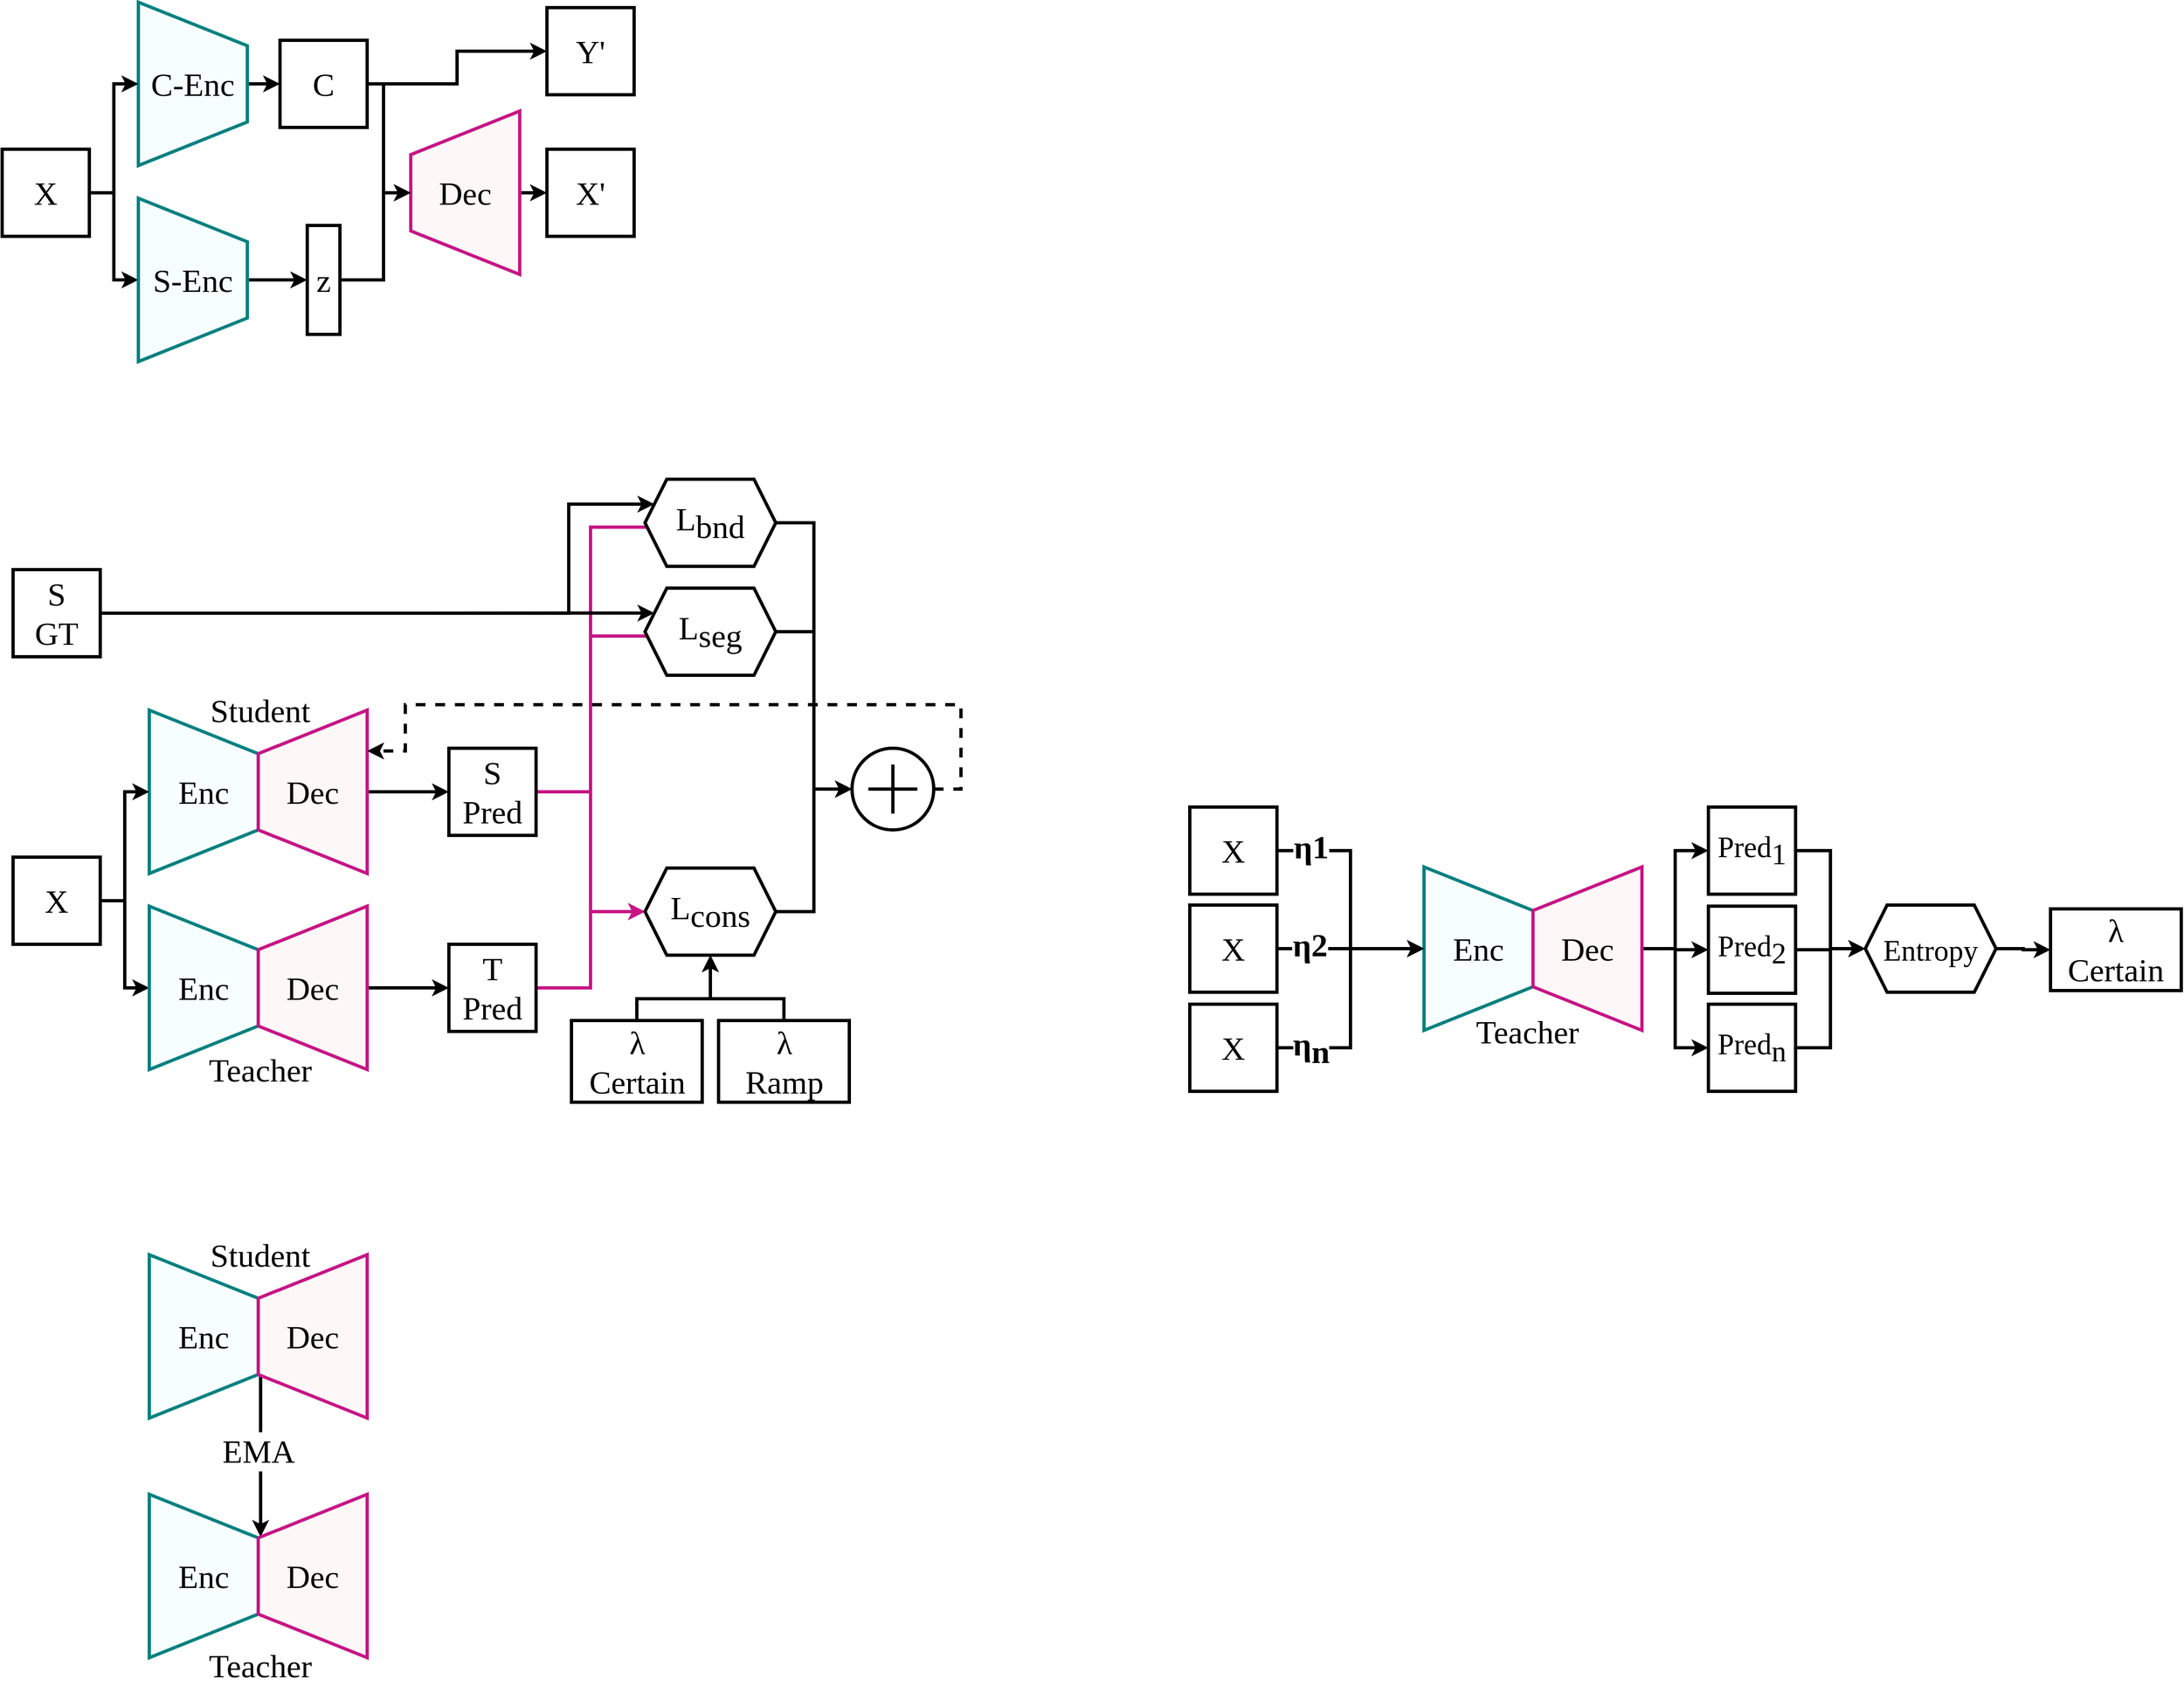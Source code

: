 <mxfile version="21.2.8" type="device">
  <diagram name="Seite-1" id="BqQE9dgMU9yn-Ust_TR6">
    <mxGraphModel dx="2302" dy="1364" grid="1" gridSize="10" guides="1" tooltips="1" connect="1" arrows="1" fold="1" page="1" pageScale="1" pageWidth="827" pageHeight="1169" math="0" shadow="0">
      <root>
        <mxCell id="0" />
        <mxCell id="1" parent="0" />
        <mxCell id="UOAxCghRJmTxo2BegXRX-1" value="" style="edgeStyle=orthogonalEdgeStyle;rounded=0;orthogonalLoop=1;jettySize=auto;html=1;entryX=0;entryY=0.5;entryDx=0;entryDy=0;fontSize=30;fontFamily=Roboto Slab;fontSource=https%3A%2F%2Ffonts.googleapis.com%2Fcss%3Ffamily%3DRoboto%2BSlab;strokeWidth=3;" edge="1" parent="1" source="UOAxCghRJmTxo2BegXRX-2" target="UOAxCghRJmTxo2BegXRX-9">
          <mxGeometry relative="1" as="geometry" />
        </mxCell>
        <mxCell id="UOAxCghRJmTxo2BegXRX-2" value="C-Enc" style="shape=trapezoid;perimeter=trapezoidPerimeter;whiteSpace=wrap;html=1;fixedSize=1;rotation=90;fillColor=#F7FEFF;strokeColor=#008080;size=40;horizontal=0;fontSize=30;fontFamily=Roboto Slab;fontSource=https%3A%2F%2Ffonts.googleapis.com%2Fcss%3Ffamily%3DRoboto%2BSlab;strokeWidth=3;" vertex="1" parent="1">
          <mxGeometry x="200" y="910" width="150" height="100" as="geometry" />
        </mxCell>
        <mxCell id="UOAxCghRJmTxo2BegXRX-3" value="" style="edgeStyle=orthogonalEdgeStyle;rounded=0;orthogonalLoop=1;jettySize=auto;html=1;fontSize=30;fontFamily=Roboto Slab;fontSource=https%3A%2F%2Ffonts.googleapis.com%2Fcss%3Ffamily%3DRoboto%2BSlab;strokeWidth=3;" edge="1" parent="1" source="UOAxCghRJmTxo2BegXRX-4" target="UOAxCghRJmTxo2BegXRX-10">
          <mxGeometry relative="1" as="geometry" />
        </mxCell>
        <mxCell id="UOAxCghRJmTxo2BegXRX-4" value="Dec" style="shape=trapezoid;perimeter=trapezoidPerimeter;whiteSpace=wrap;html=1;fixedSize=1;rotation=90;strokeColor=#C71585;fillColor=#FDF8F7;size=40;verticalAlign=middle;labelPosition=center;verticalLabelPosition=middle;align=center;horizontal=0;direction=west;fontSize=30;fontFamily=Roboto Slab;fontSource=https%3A%2F%2Ffonts.googleapis.com%2Fcss%3Ffamily%3DRoboto%2BSlab;strokeWidth=3;" vertex="1" parent="1">
          <mxGeometry x="450" y="1010" width="150" height="100" as="geometry" />
        </mxCell>
        <mxCell id="UOAxCghRJmTxo2BegXRX-5" value="" style="edgeStyle=orthogonalEdgeStyle;rounded=0;orthogonalLoop=1;jettySize=auto;html=1;fontSize=30;fontFamily=Roboto Slab;fontSource=https%3A%2F%2Ffonts.googleapis.com%2Fcss%3Ffamily%3DRoboto%2BSlab;strokeWidth=3;" edge="1" parent="1" source="UOAxCghRJmTxo2BegXRX-7" target="UOAxCghRJmTxo2BegXRX-2">
          <mxGeometry relative="1" as="geometry" />
        </mxCell>
        <mxCell id="UOAxCghRJmTxo2BegXRX-6" style="edgeStyle=orthogonalEdgeStyle;rounded=0;orthogonalLoop=1;jettySize=auto;html=1;fontSize=30;strokeWidth=3;fontFamily=Roboto Slab;fontSource=https%3A%2F%2Ffonts.googleapis.com%2Fcss%3Ffamily%3DRoboto%2BSlab;" edge="1" parent="1" source="UOAxCghRJmTxo2BegXRX-7" target="UOAxCghRJmTxo2BegXRX-12">
          <mxGeometry relative="1" as="geometry" />
        </mxCell>
        <mxCell id="UOAxCghRJmTxo2BegXRX-7" value="X" style="rounded=0;whiteSpace=wrap;html=1;fontSize=30;fontFamily=Roboto Slab;fontSource=https%3A%2F%2Ffonts.googleapis.com%2Fcss%3Ffamily%3DRoboto%2BSlab;strokeWidth=3;" vertex="1" parent="1">
          <mxGeometry x="100" y="1020" width="80" height="80" as="geometry" />
        </mxCell>
        <mxCell id="UOAxCghRJmTxo2BegXRX-8" value="" style="edgeStyle=orthogonalEdgeStyle;rounded=0;orthogonalLoop=1;jettySize=auto;html=1;fontSize=30;fontFamily=Roboto Slab;fontSource=https%3A%2F%2Ffonts.googleapis.com%2Fcss%3Ffamily%3DRoboto%2BSlab;entryX=0.5;entryY=0;entryDx=0;entryDy=0;exitX=1;exitY=0.5;exitDx=0;exitDy=0;strokeWidth=3;" edge="1" parent="1" source="UOAxCghRJmTxo2BegXRX-9" target="UOAxCghRJmTxo2BegXRX-4">
          <mxGeometry relative="1" as="geometry">
            <mxPoint x="440.0" y="960" as="sourcePoint" />
            <mxPoint x="480.0" y="1060" as="targetPoint" />
            <Array as="points">
              <mxPoint x="450" y="960" />
              <mxPoint x="450" y="1060" />
            </Array>
          </mxGeometry>
        </mxCell>
        <mxCell id="UOAxCghRJmTxo2BegXRX-117" style="edgeStyle=orthogonalEdgeStyle;rounded=0;orthogonalLoop=1;jettySize=auto;html=1;entryX=0;entryY=0.5;entryDx=0;entryDy=0;strokeWidth=3;fontFamily=Roboto Slab;fontSource=https%3A%2F%2Ffonts.googleapis.com%2Fcss%3Ffamily%3DRoboto%2BSlab;fontSize=30;" edge="1" parent="1" source="UOAxCghRJmTxo2BegXRX-9" target="UOAxCghRJmTxo2BegXRX-116">
          <mxGeometry relative="1" as="geometry" />
        </mxCell>
        <mxCell id="UOAxCghRJmTxo2BegXRX-9" value="C" style="rounded=0;whiteSpace=wrap;html=1;fontSize=30;fontFamily=Roboto Slab;fontSource=https%3A%2F%2Ffonts.googleapis.com%2Fcss%3Ffamily%3DRoboto%2BSlab;strokeWidth=3;" vertex="1" parent="1">
          <mxGeometry x="355" y="920" width="80" height="80" as="geometry" />
        </mxCell>
        <mxCell id="UOAxCghRJmTxo2BegXRX-10" value="X&#39;" style="rounded=0;whiteSpace=wrap;html=1;fontSize=30;fontFamily=Roboto Slab;fontSource=https%3A%2F%2Ffonts.googleapis.com%2Fcss%3Ffamily%3DRoboto%2BSlab;strokeWidth=3;" vertex="1" parent="1">
          <mxGeometry x="600" y="1020" width="80" height="80" as="geometry" />
        </mxCell>
        <mxCell id="UOAxCghRJmTxo2BegXRX-11" style="edgeStyle=orthogonalEdgeStyle;rounded=0;orthogonalLoop=1;jettySize=auto;html=1;entryX=0;entryY=0.5;entryDx=0;entryDy=0;fontSize=30;strokeWidth=3;fontFamily=Roboto Slab;fontSource=https%3A%2F%2Ffonts.googleapis.com%2Fcss%3Ffamily%3DRoboto%2BSlab;" edge="1" parent="1" source="UOAxCghRJmTxo2BegXRX-12" target="UOAxCghRJmTxo2BegXRX-14">
          <mxGeometry relative="1" as="geometry" />
        </mxCell>
        <mxCell id="UOAxCghRJmTxo2BegXRX-12" value="S-Enc" style="shape=trapezoid;perimeter=trapezoidPerimeter;whiteSpace=wrap;html=1;fixedSize=1;rotation=90;fillColor=#F7FEFF;strokeColor=#008080;size=40;horizontal=0;fontSize=30;fontFamily=Roboto Slab;fontSource=https%3A%2F%2Ffonts.googleapis.com%2Fcss%3Ffamily%3DRoboto%2BSlab;strokeWidth=3;" vertex="1" parent="1">
          <mxGeometry x="200" y="1090" width="150" height="100" as="geometry" />
        </mxCell>
        <mxCell id="UOAxCghRJmTxo2BegXRX-13" style="edgeStyle=orthogonalEdgeStyle;rounded=0;orthogonalLoop=1;jettySize=auto;html=1;entryX=0.5;entryY=0;entryDx=0;entryDy=0;exitX=1;exitY=0.5;exitDx=0;exitDy=0;fontSize=30;strokeWidth=3;fontFamily=Roboto Slab;fontSource=https%3A%2F%2Ffonts.googleapis.com%2Fcss%3Ffamily%3DRoboto%2BSlab;" edge="1" parent="1" source="UOAxCghRJmTxo2BegXRX-14" target="UOAxCghRJmTxo2BegXRX-4">
          <mxGeometry relative="1" as="geometry">
            <mxPoint x="415" y="1140" as="sourcePoint" />
            <mxPoint x="480" y="1060" as="targetPoint" />
            <Array as="points">
              <mxPoint x="450" y="1140" />
              <mxPoint x="450" y="1060" />
            </Array>
          </mxGeometry>
        </mxCell>
        <mxCell id="UOAxCghRJmTxo2BegXRX-14" value="z" style="rounded=0;whiteSpace=wrap;html=1;fontSize=30;fontFamily=Roboto Slab;fontSource=https%3A%2F%2Ffonts.googleapis.com%2Fcss%3Ffamily%3DRoboto%2BSlab;strokeWidth=3;" vertex="1" parent="1">
          <mxGeometry x="380" y="1090" width="30" height="100" as="geometry" />
        </mxCell>
        <mxCell id="UOAxCghRJmTxo2BegXRX-16" value="Enc" style="shape=trapezoid;perimeter=trapezoidPerimeter;whiteSpace=wrap;html=1;fixedSize=1;rotation=90;fillColor=#F7FEFF;strokeColor=#008080;size=40;horizontal=0;fontSize=30;fontFamily=Roboto Slab;fontSource=https%3A%2F%2Ffonts.googleapis.com%2Fcss%3Ffamily%3DRoboto%2BSlab;strokeWidth=3;" vertex="1" parent="1">
          <mxGeometry x="210" y="1560" width="150" height="100" as="geometry" />
        </mxCell>
        <mxCell id="UOAxCghRJmTxo2BegXRX-52" style="edgeStyle=orthogonalEdgeStyle;rounded=0;orthogonalLoop=1;jettySize=auto;html=1;entryX=0;entryY=0.5;entryDx=0;entryDy=0;strokeWidth=3;fontFamily=Roboto Slab;fontSource=https%3A%2F%2Ffonts.googleapis.com%2Fcss%3Ffamily%3DRoboto%2BSlab;fontSize=30;" edge="1" parent="1" source="UOAxCghRJmTxo2BegXRX-18" target="UOAxCghRJmTxo2BegXRX-24">
          <mxGeometry relative="1" as="geometry" />
        </mxCell>
        <mxCell id="UOAxCghRJmTxo2BegXRX-18" value="Dec" style="shape=trapezoid;perimeter=trapezoidPerimeter;whiteSpace=wrap;html=1;fixedSize=1;rotation=90;strokeColor=#C71585;fillColor=#FDF8F7;size=40;verticalAlign=middle;labelPosition=center;verticalLabelPosition=middle;align=center;horizontal=0;direction=west;fontSize=30;fontFamily=Roboto Slab;fontSource=https%3A%2F%2Ffonts.googleapis.com%2Fcss%3Ffamily%3DRoboto%2BSlab;strokeWidth=3;" vertex="1" parent="1">
          <mxGeometry x="310" y="1560" width="150" height="100" as="geometry" />
        </mxCell>
        <mxCell id="UOAxCghRJmTxo2BegXRX-19" value="" style="edgeStyle=orthogonalEdgeStyle;rounded=0;orthogonalLoop=1;jettySize=auto;html=1;fontSize=30;fontFamily=Roboto Slab;fontSource=https%3A%2F%2Ffonts.googleapis.com%2Fcss%3Ffamily%3DRoboto%2BSlab;strokeWidth=3;" edge="1" parent="1" source="UOAxCghRJmTxo2BegXRX-21" target="UOAxCghRJmTxo2BegXRX-16">
          <mxGeometry relative="1" as="geometry" />
        </mxCell>
        <mxCell id="UOAxCghRJmTxo2BegXRX-20" style="edgeStyle=orthogonalEdgeStyle;rounded=0;orthogonalLoop=1;jettySize=auto;html=1;fontSize=30;strokeWidth=3;fontFamily=Roboto Slab;fontSource=https%3A%2F%2Ffonts.googleapis.com%2Fcss%3Ffamily%3DRoboto%2BSlab;" edge="1" parent="1" source="UOAxCghRJmTxo2BegXRX-21" target="UOAxCghRJmTxo2BegXRX-26">
          <mxGeometry relative="1" as="geometry" />
        </mxCell>
        <mxCell id="UOAxCghRJmTxo2BegXRX-21" value="X" style="rounded=0;whiteSpace=wrap;html=1;fontSize=30;fontFamily=Roboto Slab;fontSource=https%3A%2F%2Ffonts.googleapis.com%2Fcss%3Ffamily%3DRoboto%2BSlab;strokeWidth=3;" vertex="1" parent="1">
          <mxGeometry x="110" y="1670" width="80" height="80" as="geometry" />
        </mxCell>
        <mxCell id="UOAxCghRJmTxo2BegXRX-53" style="edgeStyle=orthogonalEdgeStyle;rounded=0;orthogonalLoop=1;jettySize=auto;html=1;strokeWidth=3;entryX=0;entryY=0.5;entryDx=0;entryDy=0;strokeColor=#c71585;fontFamily=Roboto Slab;fontSource=https%3A%2F%2Ffonts.googleapis.com%2Fcss%3Ffamily%3DRoboto%2BSlab;fontSize=30;" edge="1" parent="1" source="UOAxCghRJmTxo2BegXRX-24" target="UOAxCghRJmTxo2BegXRX-83">
          <mxGeometry relative="1" as="geometry">
            <mxPoint x="700" y="1690" as="targetPoint" />
          </mxGeometry>
        </mxCell>
        <mxCell id="UOAxCghRJmTxo2BegXRX-89" style="edgeStyle=orthogonalEdgeStyle;rounded=0;orthogonalLoop=1;jettySize=auto;html=1;entryX=0;entryY=0.75;entryDx=0;entryDy=0;strokeColor=#c71585;strokeWidth=3;fontFamily=Roboto Slab;fontSource=https%3A%2F%2Ffonts.googleapis.com%2Fcss%3Ffamily%3DRoboto%2BSlab;fontSize=30;" edge="1" parent="1" source="UOAxCghRJmTxo2BegXRX-24" target="UOAxCghRJmTxo2BegXRX-85">
          <mxGeometry relative="1" as="geometry">
            <Array as="points">
              <mxPoint x="640" y="1610" />
              <mxPoint x="640" y="1467" />
            </Array>
          </mxGeometry>
        </mxCell>
        <mxCell id="UOAxCghRJmTxo2BegXRX-90" style="edgeStyle=orthogonalEdgeStyle;rounded=0;orthogonalLoop=1;jettySize=auto;html=1;entryX=0;entryY=0.75;entryDx=0;entryDy=0;strokeColor=#c71585;strokeWidth=3;fontFamily=Roboto Slab;fontSource=https%3A%2F%2Ffonts.googleapis.com%2Fcss%3Ffamily%3DRoboto%2BSlab;fontSize=30;" edge="1" parent="1" source="UOAxCghRJmTxo2BegXRX-24" target="UOAxCghRJmTxo2BegXRX-87">
          <mxGeometry relative="1" as="geometry">
            <Array as="points">
              <mxPoint x="640" y="1610" />
              <mxPoint x="640" y="1367" />
            </Array>
          </mxGeometry>
        </mxCell>
        <mxCell id="UOAxCghRJmTxo2BegXRX-24" value="S&lt;br style=&quot;font-size: 30px;&quot;&gt;Pred" style="rounded=0;whiteSpace=wrap;html=1;fontSize=30;fontFamily=Roboto Slab;fontSource=https%3A%2F%2Ffonts.googleapis.com%2Fcss%3Ffamily%3DRoboto%2BSlab;strokeWidth=3;" vertex="1" parent="1">
          <mxGeometry x="510" y="1570" width="80" height="80" as="geometry" />
        </mxCell>
        <mxCell id="UOAxCghRJmTxo2BegXRX-26" value="Enc" style="shape=trapezoid;perimeter=trapezoidPerimeter;whiteSpace=wrap;html=1;fixedSize=1;rotation=90;fillColor=#F7FEFF;strokeColor=#008080;size=40;horizontal=0;fontSize=30;fontFamily=Roboto Slab;fontSource=https%3A%2F%2Ffonts.googleapis.com%2Fcss%3Ffamily%3DRoboto%2BSlab;strokeWidth=3;" vertex="1" parent="1">
          <mxGeometry x="210" y="1740" width="150" height="100" as="geometry" />
        </mxCell>
        <mxCell id="UOAxCghRJmTxo2BegXRX-79" style="edgeStyle=orthogonalEdgeStyle;rounded=0;orthogonalLoop=1;jettySize=auto;html=1;entryX=0;entryY=0.5;entryDx=0;entryDy=0;strokeWidth=3;fontFamily=Roboto Slab;fontSource=https%3A%2F%2Ffonts.googleapis.com%2Fcss%3Ffamily%3DRoboto%2BSlab;fontSize=30;" edge="1" parent="1" source="UOAxCghRJmTxo2BegXRX-29" target="UOAxCghRJmTxo2BegXRX-30">
          <mxGeometry relative="1" as="geometry" />
        </mxCell>
        <mxCell id="UOAxCghRJmTxo2BegXRX-29" value="Dec" style="shape=trapezoid;perimeter=trapezoidPerimeter;whiteSpace=wrap;html=1;fixedSize=1;rotation=90;strokeColor=#C71585;fillColor=#FDF8F7;size=40;verticalAlign=middle;labelPosition=center;verticalLabelPosition=middle;align=center;horizontal=0;direction=west;fontSize=30;fontFamily=Roboto Slab;fontSource=https%3A%2F%2Ffonts.googleapis.com%2Fcss%3Ffamily%3DRoboto%2BSlab;strokeWidth=3;" vertex="1" parent="1">
          <mxGeometry x="310" y="1740" width="150" height="100" as="geometry" />
        </mxCell>
        <mxCell id="UOAxCghRJmTxo2BegXRX-54" style="edgeStyle=orthogonalEdgeStyle;rounded=0;orthogonalLoop=1;jettySize=auto;html=1;entryX=0;entryY=0.5;entryDx=0;entryDy=0;strokeWidth=3;strokeColor=#C71585;fontFamily=Roboto Slab;fontSource=https%3A%2F%2Ffonts.googleapis.com%2Fcss%3Ffamily%3DRoboto%2BSlab;fontSize=30;" edge="1" parent="1" source="UOAxCghRJmTxo2BegXRX-30" target="UOAxCghRJmTxo2BegXRX-83">
          <mxGeometry relative="1" as="geometry">
            <mxPoint x="699.7" y="1689.6" as="targetPoint" />
          </mxGeometry>
        </mxCell>
        <mxCell id="UOAxCghRJmTxo2BegXRX-30" value="T&lt;br style=&quot;font-size: 30px;&quot;&gt;Pred" style="rounded=0;whiteSpace=wrap;html=1;fontSize=30;fontFamily=Roboto Slab;fontSource=https%3A%2F%2Ffonts.googleapis.com%2Fcss%3Ffamily%3DRoboto%2BSlab;strokeWidth=3;" vertex="1" parent="1">
          <mxGeometry x="510" y="1750" width="80" height="80" as="geometry" />
        </mxCell>
        <mxCell id="UOAxCghRJmTxo2BegXRX-93" style="edgeStyle=orthogonalEdgeStyle;rounded=0;orthogonalLoop=1;jettySize=auto;html=1;entryX=0;entryY=0.25;entryDx=0;entryDy=0;strokeWidth=3;fontFamily=Roboto Slab;fontSource=https%3A%2F%2Ffonts.googleapis.com%2Fcss%3Ffamily%3DRoboto%2BSlab;fontSize=30;" edge="1" parent="1" source="UOAxCghRJmTxo2BegXRX-31" target="UOAxCghRJmTxo2BegXRX-85">
          <mxGeometry relative="1" as="geometry" />
        </mxCell>
        <mxCell id="UOAxCghRJmTxo2BegXRX-94" style="edgeStyle=orthogonalEdgeStyle;rounded=0;orthogonalLoop=1;jettySize=auto;html=1;entryX=0;entryY=0.25;entryDx=0;entryDy=0;exitX=1;exitY=0.5;exitDx=0;exitDy=0;strokeWidth=3;fontFamily=Roboto Slab;fontSource=https%3A%2F%2Ffonts.googleapis.com%2Fcss%3Ffamily%3DRoboto%2BSlab;fontSize=30;" edge="1" parent="1" source="UOAxCghRJmTxo2BegXRX-31" target="UOAxCghRJmTxo2BegXRX-87">
          <mxGeometry relative="1" as="geometry">
            <Array as="points">
              <mxPoint x="620" y="1446" />
              <mxPoint x="620" y="1346" />
            </Array>
          </mxGeometry>
        </mxCell>
        <mxCell id="UOAxCghRJmTxo2BegXRX-31" value="S&lt;br style=&quot;font-size: 30px;&quot;&gt;GT" style="rounded=0;whiteSpace=wrap;html=1;fontSize=30;fontFamily=Roboto Slab;fontSource=https%3A%2F%2Ffonts.googleapis.com%2Fcss%3Ffamily%3DRoboto%2BSlab;strokeWidth=3;" vertex="1" parent="1">
          <mxGeometry x="110" y="1406" width="80" height="80" as="geometry" />
        </mxCell>
        <mxCell id="UOAxCghRJmTxo2BegXRX-75" style="edgeStyle=orthogonalEdgeStyle;rounded=0;orthogonalLoop=1;jettySize=auto;html=1;entryX=0;entryY=0.5;entryDx=0;entryDy=0;entryPerimeter=0;strokeWidth=3;exitX=1;exitY=0.5;exitDx=0;exitDy=0;fontFamily=Roboto Slab;fontSource=https%3A%2F%2Ffonts.googleapis.com%2Fcss%3Ffamily%3DRoboto%2BSlab;fontSize=30;" edge="1" parent="1" source="UOAxCghRJmTxo2BegXRX-83" target="UOAxCghRJmTxo2BegXRX-77">
          <mxGeometry relative="1" as="geometry">
            <mxPoint x="800" y="1690" as="sourcePoint" />
            <mxPoint x="1000" y="1640" as="targetPoint" />
          </mxGeometry>
        </mxCell>
        <mxCell id="UOAxCghRJmTxo2BegXRX-42" value="Enc" style="shape=trapezoid;perimeter=trapezoidPerimeter;whiteSpace=wrap;html=1;fixedSize=1;rotation=90;fillColor=#F7FEFF;strokeColor=#008080;size=40;horizontal=0;fontSize=30;fontFamily=Roboto Slab;fontSource=https%3A%2F%2Ffonts.googleapis.com%2Fcss%3Ffamily%3DRoboto%2BSlab;strokeWidth=3;" vertex="1" parent="1">
          <mxGeometry x="210" y="2060" width="150" height="100" as="geometry" />
        </mxCell>
        <mxCell id="UOAxCghRJmTxo2BegXRX-125" style="edgeStyle=orthogonalEdgeStyle;rounded=0;orthogonalLoop=1;jettySize=auto;html=1;exitX=0.25;exitY=0;exitDx=0;exitDy=0;entryX=0.75;entryY=0;entryDx=0;entryDy=0;strokeWidth=3;fontFamily=Roboto Slab;fontSource=https%3A%2F%2Ffonts.googleapis.com%2Fcss%3Ffamily%3DRoboto%2BSlab;fontSize=30;" edge="1" parent="1" source="UOAxCghRJmTxo2BegXRX-43" target="UOAxCghRJmTxo2BegXRX-48">
          <mxGeometry relative="1" as="geometry">
            <mxPoint x="337" y="2210" as="targetPoint" />
          </mxGeometry>
        </mxCell>
        <mxCell id="UOAxCghRJmTxo2BegXRX-133" value="&lt;font style=&quot;font-size: 30px;&quot;&gt;EMA&lt;/font&gt;" style="edgeLabel;html=1;align=center;verticalAlign=middle;resizable=0;points=[];fontFamily=Roboto Slab;fontSource=https%3A%2F%2Ffonts.googleapis.com%2Fcss%3Ffamily%3DRoboto%2BSlab;fontSize=30;" vertex="1" connectable="0" parent="UOAxCghRJmTxo2BegXRX-125">
          <mxGeometry x="-0.071" y="-2" relative="1" as="geometry">
            <mxPoint as="offset" />
          </mxGeometry>
        </mxCell>
        <mxCell id="UOAxCghRJmTxo2BegXRX-43" value="Dec" style="shape=trapezoid;perimeter=trapezoidPerimeter;whiteSpace=wrap;html=1;fixedSize=1;rotation=90;strokeColor=#C71585;fillColor=#FDF8F7;size=40;verticalAlign=middle;labelPosition=center;verticalLabelPosition=middle;align=center;horizontal=0;direction=west;fontSize=30;fontFamily=Roboto Slab;fontSource=https%3A%2F%2Ffonts.googleapis.com%2Fcss%3Ffamily%3DRoboto%2BSlab;strokeWidth=3;" vertex="1" parent="1">
          <mxGeometry x="310" y="2060" width="150" height="100" as="geometry" />
        </mxCell>
        <mxCell id="UOAxCghRJmTxo2BegXRX-47" value="Enc" style="shape=trapezoid;perimeter=trapezoidPerimeter;whiteSpace=wrap;html=1;fixedSize=1;rotation=90;fillColor=#F7FEFF;strokeColor=#008080;size=40;horizontal=0;fontSize=30;fontFamily=Roboto Slab;fontSource=https%3A%2F%2Ffonts.googleapis.com%2Fcss%3Ffamily%3DRoboto%2BSlab;strokeWidth=3;" vertex="1" parent="1">
          <mxGeometry x="210" y="2280" width="150" height="100" as="geometry" />
        </mxCell>
        <mxCell id="UOAxCghRJmTxo2BegXRX-48" value="Dec" style="shape=trapezoid;perimeter=trapezoidPerimeter;whiteSpace=wrap;html=1;fixedSize=1;rotation=90;strokeColor=#C71585;fillColor=#FDF8F7;size=40;verticalAlign=middle;labelPosition=center;verticalLabelPosition=middle;align=center;horizontal=0;direction=west;fontSize=30;fontFamily=Roboto Slab;fontSource=https%3A%2F%2Ffonts.googleapis.com%2Fcss%3Ffamily%3DRoboto%2BSlab;strokeWidth=3;" vertex="1" parent="1">
          <mxGeometry x="310" y="2280" width="150" height="100" as="geometry" />
        </mxCell>
        <mxCell id="UOAxCghRJmTxo2BegXRX-51" style="edgeStyle=orthogonalEdgeStyle;rounded=0;orthogonalLoop=1;jettySize=auto;html=1;entryX=0.75;entryY=1;entryDx=0;entryDy=0;strokeWidth=3;dashed=1;exitX=1;exitY=0.5;exitDx=0;exitDy=0;exitPerimeter=0;fontFamily=Roboto Slab;fontSource=https%3A%2F%2Ffonts.googleapis.com%2Fcss%3Ffamily%3DRoboto%2BSlab;fontSize=30;" edge="1" parent="1" source="UOAxCghRJmTxo2BegXRX-77" target="UOAxCghRJmTxo2BegXRX-18">
          <mxGeometry relative="1" as="geometry">
            <mxPoint x="1000" y="1670" as="sourcePoint" />
            <Array as="points">
              <mxPoint x="980" y="1607" />
              <mxPoint x="980" y="1530" />
              <mxPoint x="470" y="1530" />
              <mxPoint x="470" y="1573" />
            </Array>
          </mxGeometry>
        </mxCell>
        <mxCell id="UOAxCghRJmTxo2BegXRX-76" style="edgeStyle=orthogonalEdgeStyle;rounded=0;orthogonalLoop=1;jettySize=auto;html=1;entryX=0;entryY=0.5;entryDx=0;entryDy=0;entryPerimeter=0;strokeWidth=3;exitX=1;exitY=0.5;exitDx=0;exitDy=0;fontFamily=Roboto Slab;fontSource=https%3A%2F%2Ffonts.googleapis.com%2Fcss%3Ffamily%3DRoboto%2BSlab;fontSize=30;" edge="1" parent="1" source="UOAxCghRJmTxo2BegXRX-85" target="UOAxCghRJmTxo2BegXRX-77">
          <mxGeometry relative="1" as="geometry">
            <mxPoint x="800" y="1450.067" as="sourcePoint" />
            <mxPoint x="1000" y="1580" as="targetPoint" />
          </mxGeometry>
        </mxCell>
        <mxCell id="UOAxCghRJmTxo2BegXRX-74" style="edgeStyle=orthogonalEdgeStyle;rounded=0;orthogonalLoop=1;jettySize=auto;html=1;entryX=0;entryY=0.5;entryDx=0;entryDy=0;entryPerimeter=0;strokeWidth=3;exitX=1;exitY=0.5;exitDx=0;exitDy=0;fontFamily=Roboto Slab;fontSource=https%3A%2F%2Ffonts.googleapis.com%2Fcss%3Ffamily%3DRoboto%2BSlab;fontSize=30;" edge="1" parent="1" source="UOAxCghRJmTxo2BegXRX-87" target="UOAxCghRJmTxo2BegXRX-77">
          <mxGeometry relative="1" as="geometry">
            <mxPoint x="800" y="1330.067" as="sourcePoint" />
            <mxPoint x="1000" y="1570" as="targetPoint" />
          </mxGeometry>
        </mxCell>
        <mxCell id="UOAxCghRJmTxo2BegXRX-77" value="" style="verticalLabelPosition=bottom;shadow=0;dashed=0;align=center;html=1;verticalAlign=top;shape=mxgraph.electrical.abstract.summation_point;strokeWidth=3;fontFamily=Roboto Slab;fontSource=https%3A%2F%2Ffonts.googleapis.com%2Fcss%3Ffamily%3DRoboto%2BSlab;fontSize=30;" vertex="1" parent="1">
          <mxGeometry x="880" y="1570" width="75" height="75" as="geometry" />
        </mxCell>
        <mxCell id="UOAxCghRJmTxo2BegXRX-83" value="&lt;font style=&quot;font-size: 30px;&quot;&gt;L&lt;sub style=&quot;font-size: 30px;&quot;&gt;cons&lt;/sub&gt;&lt;/font&gt;" style="shape=hexagon;perimeter=hexagonPerimeter2;whiteSpace=wrap;html=1;fixedSize=1;strokeWidth=3;fontFamily=Roboto Slab;fontSource=https%3A%2F%2Ffonts.googleapis.com%2Fcss%3Ffamily%3DRoboto%2BSlab;fontSize=30;" vertex="1" parent="1">
          <mxGeometry x="690" y="1680" width="120" height="80" as="geometry" />
        </mxCell>
        <mxCell id="UOAxCghRJmTxo2BegXRX-87" value="&lt;font style=&quot;border-color: var(--border-color); font-size: 30px;&quot;&gt;L&lt;sub style=&quot;font-size: 30px;&quot;&gt;bnd&lt;/sub&gt;&lt;/font&gt;" style="shape=hexagon;perimeter=hexagonPerimeter2;whiteSpace=wrap;html=1;fixedSize=1;strokeWidth=3;fontFamily=Roboto Slab;fontSource=https%3A%2F%2Ffonts.googleapis.com%2Fcss%3Ffamily%3DRoboto%2BSlab;fontSize=30;" vertex="1" parent="1">
          <mxGeometry x="690" y="1323" width="120" height="80" as="geometry" />
        </mxCell>
        <mxCell id="UOAxCghRJmTxo2BegXRX-85" value="&lt;font style=&quot;border-color: var(--border-color); font-size: 30px;&quot;&gt;L&lt;/font&gt;&lt;font style=&quot;border-color: var(--border-color); font-size: 30px;&quot;&gt;&lt;font style=&quot;border-color: var(--border-color); font-size: 30px;&quot;&gt;&lt;sub style=&quot;border-color: var(--border-color); font-size: 30px;&quot;&gt;seg&lt;/sub&gt;&lt;/font&gt;&lt;/font&gt;" style="shape=hexagon;perimeter=hexagonPerimeter2;whiteSpace=wrap;html=1;fixedSize=1;strokeWidth=3;fontFamily=Roboto Slab;fontSource=https%3A%2F%2Ffonts.googleapis.com%2Fcss%3Ffamily%3DRoboto%2BSlab;fontSize=30;" vertex="1" parent="1">
          <mxGeometry x="690" y="1423" width="120" height="80" as="geometry" />
        </mxCell>
        <mxCell id="UOAxCghRJmTxo2BegXRX-103" style="edgeStyle=orthogonalEdgeStyle;rounded=0;orthogonalLoop=1;jettySize=auto;html=1;strokeWidth=3;fontFamily=Roboto Slab;fontSource=https%3A%2F%2Ffonts.googleapis.com%2Fcss%3Ffamily%3DRoboto%2BSlab;fontSize=30;" edge="1" parent="1" source="UOAxCghRJmTxo2BegXRX-101" target="UOAxCghRJmTxo2BegXRX-83">
          <mxGeometry relative="1" as="geometry">
            <Array as="points">
              <mxPoint x="683" y="1800" />
              <mxPoint x="750" y="1800" />
            </Array>
          </mxGeometry>
        </mxCell>
        <mxCell id="UOAxCghRJmTxo2BegXRX-101" value="&lt;font style=&quot;font-size: 30px;&quot;&gt;λ&lt;br style=&quot;font-size: 30px;&quot;&gt;Certain&lt;/font&gt;" style="shape=partialRectangle;whiteSpace=wrap;html=1;bottom=1;right=1;fillColor=none;direction=north;top=1;strokeWidth=3;noLabel=0;fixDash=0;container=0;dropTarget=0;left=1;fillOpacity=100;fontFamily=Roboto Slab;fontSource=https%3A%2F%2Ffonts.googleapis.com%2Fcss%3Ffamily%3DRoboto%2BSlab;fontSize=30;" vertex="1" parent="1">
          <mxGeometry x="622.5" y="1820" width="120" height="75" as="geometry" />
        </mxCell>
        <mxCell id="UOAxCghRJmTxo2BegXRX-104" style="edgeStyle=orthogonalEdgeStyle;rounded=0;orthogonalLoop=1;jettySize=auto;html=1;entryX=0.5;entryY=1;entryDx=0;entryDy=0;strokeWidth=3;fontFamily=Roboto Slab;fontSource=https%3A%2F%2Ffonts.googleapis.com%2Fcss%3Ffamily%3DRoboto%2BSlab;fontSize=30;" edge="1" parent="1" source="UOAxCghRJmTxo2BegXRX-102" target="UOAxCghRJmTxo2BegXRX-83">
          <mxGeometry relative="1" as="geometry">
            <Array as="points">
              <mxPoint x="817" y="1800" />
              <mxPoint x="750" y="1800" />
            </Array>
          </mxGeometry>
        </mxCell>
        <mxCell id="UOAxCghRJmTxo2BegXRX-102" value="&lt;font style=&quot;font-size: 30px;&quot;&gt;λ&lt;br style=&quot;font-size: 30px;&quot;&gt;Ramp&lt;/font&gt;" style="shape=partialRectangle;whiteSpace=wrap;html=1;bottom=1;right=1;fillColor=none;direction=north;strokeWidth=3;fontFamily=Roboto Slab;fontSource=https%3A%2F%2Ffonts.googleapis.com%2Fcss%3Ffamily%3DRoboto%2BSlab;fontSize=30;" vertex="1" parent="1">
          <mxGeometry x="757.5" y="1820" width="120" height="75" as="geometry" />
        </mxCell>
        <mxCell id="UOAxCghRJmTxo2BegXRX-116" value="Y&#39;" style="rounded=0;whiteSpace=wrap;html=1;fontSize=30;fontFamily=Roboto Slab;fontSource=https%3A%2F%2Ffonts.googleapis.com%2Fcss%3Ffamily%3DRoboto%2BSlab;strokeWidth=3;" vertex="1" parent="1">
          <mxGeometry x="600" y="890" width="80" height="80" as="geometry" />
        </mxCell>
        <mxCell id="UOAxCghRJmTxo2BegXRX-127" value="&lt;font style=&quot;font-size: 30px;&quot;&gt;Student&lt;/font&gt;" style="text;html=1;strokeColor=none;fillColor=none;align=center;verticalAlign=middle;whiteSpace=wrap;rounded=0;fontFamily=Roboto Slab;fontSource=https%3A%2F%2Ffonts.googleapis.com%2Fcss%3Ffamily%3DRoboto%2BSlab;fontSize=30;" vertex="1" parent="1">
          <mxGeometry x="307" y="1520" width="60" height="30" as="geometry" />
        </mxCell>
        <mxCell id="UOAxCghRJmTxo2BegXRX-129" value="&lt;font style=&quot;font-size: 30px;&quot;&gt;Teacher&lt;/font&gt;" style="text;html=1;strokeColor=none;fillColor=none;align=center;verticalAlign=middle;whiteSpace=wrap;rounded=0;fontFamily=Roboto Slab;fontSource=https%3A%2F%2Ffonts.googleapis.com%2Fcss%3Ffamily%3DRoboto%2BSlab;fontSize=30;" vertex="1" parent="1">
          <mxGeometry x="307" y="1850" width="60" height="30" as="geometry" />
        </mxCell>
        <mxCell id="UOAxCghRJmTxo2BegXRX-130" value="&lt;font style=&quot;font-size: 30px;&quot;&gt;Student&lt;/font&gt;" style="text;html=1;strokeColor=none;fillColor=none;align=center;verticalAlign=middle;whiteSpace=wrap;rounded=0;fontFamily=Roboto Slab;fontSource=https%3A%2F%2Ffonts.googleapis.com%2Fcss%3Ffamily%3DRoboto%2BSlab;fontSize=30;" vertex="1" parent="1">
          <mxGeometry x="307" y="2020" width="60" height="30" as="geometry" />
        </mxCell>
        <mxCell id="UOAxCghRJmTxo2BegXRX-131" value="&lt;font style=&quot;font-size: 30px;&quot;&gt;Teacher&lt;/font&gt;" style="text;html=1;strokeColor=none;fillColor=none;align=center;verticalAlign=middle;whiteSpace=wrap;rounded=0;fontFamily=Roboto Slab;fontSource=https%3A%2F%2Ffonts.googleapis.com%2Fcss%3Ffamily%3DRoboto%2BSlab;fontSize=30;" vertex="1" parent="1">
          <mxGeometry x="307" y="2397" width="60" height="30" as="geometry" />
        </mxCell>
        <mxCell id="UOAxCghRJmTxo2BegXRX-134" style="edgeStyle=orthogonalEdgeStyle;rounded=0;orthogonalLoop=1;jettySize=auto;html=1;fontSize=30;strokeWidth=3;fontFamily=Roboto Slab;fontSource=https%3A%2F%2Ffonts.googleapis.com%2Fcss%3Ffamily%3DRoboto%2BSlab;" edge="1" parent="1" source="UOAxCghRJmTxo2BegXRX-135" target="UOAxCghRJmTxo2BegXRX-136">
          <mxGeometry relative="1" as="geometry" />
        </mxCell>
        <mxCell id="UOAxCghRJmTxo2BegXRX-154" value="&lt;h3 style=&quot;font-size: 30px;&quot; class=&quot;LC20lb MBeuO DKV0Md&quot;&gt;η1&lt;/h3&gt;" style="edgeLabel;html=1;align=center;verticalAlign=middle;resizable=0;points=[];fontFamily=Roboto Slab;fontSource=https%3A%2F%2Ffonts.googleapis.com%2Fcss%3Ffamily%3DRoboto%2BSlab;fontSize=30;" vertex="1" connectable="0" parent="UOAxCghRJmTxo2BegXRX-134">
          <mxGeometry x="-0.311" y="-7" relative="1" as="geometry">
            <mxPoint x="-30" y="-14" as="offset" />
          </mxGeometry>
        </mxCell>
        <mxCell id="UOAxCghRJmTxo2BegXRX-135" value="X" style="rounded=0;whiteSpace=wrap;html=1;fontSize=30;fontFamily=Roboto Slab;fontSource=https%3A%2F%2Ffonts.googleapis.com%2Fcss%3Ffamily%3DRoboto%2BSlab;strokeWidth=3;" vertex="1" parent="1">
          <mxGeometry x="1190" y="1624" width="80" height="80" as="geometry" />
        </mxCell>
        <mxCell id="UOAxCghRJmTxo2BegXRX-136" value="Enc" style="shape=trapezoid;perimeter=trapezoidPerimeter;whiteSpace=wrap;html=1;fixedSize=1;rotation=90;fillColor=#F7FEFF;strokeColor=#008080;size=40;horizontal=0;fontSize=30;fontFamily=Roboto Slab;fontSource=https%3A%2F%2Ffonts.googleapis.com%2Fcss%3Ffamily%3DRoboto%2BSlab;strokeWidth=3;" vertex="1" parent="1">
          <mxGeometry x="1380" y="1704" width="150" height="100" as="geometry" />
        </mxCell>
        <mxCell id="UOAxCghRJmTxo2BegXRX-137" style="edgeStyle=orthogonalEdgeStyle;rounded=0;orthogonalLoop=1;jettySize=auto;html=1;entryX=0;entryY=0.5;entryDx=0;entryDy=0;strokeWidth=3;fontFamily=Roboto Slab;fontSource=https%3A%2F%2Ffonts.googleapis.com%2Fcss%3Ffamily%3DRoboto%2BSlab;fontSize=30;" edge="1" parent="1" source="UOAxCghRJmTxo2BegXRX-138" target="UOAxCghRJmTxo2BegXRX-140">
          <mxGeometry relative="1" as="geometry" />
        </mxCell>
        <mxCell id="UOAxCghRJmTxo2BegXRX-167" style="edgeStyle=orthogonalEdgeStyle;rounded=0;orthogonalLoop=1;jettySize=auto;html=1;entryX=0;entryY=0.5;entryDx=0;entryDy=0;strokeWidth=3;" edge="1" parent="1" source="UOAxCghRJmTxo2BegXRX-138" target="UOAxCghRJmTxo2BegXRX-158">
          <mxGeometry relative="1" as="geometry" />
        </mxCell>
        <mxCell id="UOAxCghRJmTxo2BegXRX-168" style="edgeStyle=orthogonalEdgeStyle;rounded=0;orthogonalLoop=1;jettySize=auto;html=1;entryX=0;entryY=0.5;entryDx=0;entryDy=0;strokeWidth=3;" edge="1" parent="1" source="UOAxCghRJmTxo2BegXRX-138" target="UOAxCghRJmTxo2BegXRX-159">
          <mxGeometry relative="1" as="geometry" />
        </mxCell>
        <mxCell id="UOAxCghRJmTxo2BegXRX-138" value="Dec" style="shape=trapezoid;perimeter=trapezoidPerimeter;whiteSpace=wrap;html=1;fixedSize=1;rotation=90;strokeColor=#C71585;fillColor=#FDF8F7;size=40;verticalAlign=middle;labelPosition=center;verticalLabelPosition=middle;align=center;horizontal=0;direction=west;fontSize=30;fontFamily=Roboto Slab;fontSource=https%3A%2F%2Ffonts.googleapis.com%2Fcss%3Ffamily%3DRoboto%2BSlab;strokeWidth=3;" vertex="1" parent="1">
          <mxGeometry x="1480" y="1704" width="150" height="100" as="geometry" />
        </mxCell>
        <mxCell id="UOAxCghRJmTxo2BegXRX-164" style="edgeStyle=orthogonalEdgeStyle;rounded=0;orthogonalLoop=1;jettySize=auto;html=1;entryX=0;entryY=0.5;entryDx=0;entryDy=0;strokeWidth=3;" edge="1" parent="1" source="UOAxCghRJmTxo2BegXRX-140" target="UOAxCghRJmTxo2BegXRX-162">
          <mxGeometry relative="1" as="geometry" />
        </mxCell>
        <mxCell id="UOAxCghRJmTxo2BegXRX-140" value="Pred&lt;sub style=&quot;font-size: 27px;&quot;&gt;2&lt;/sub&gt;" style="rounded=0;whiteSpace=wrap;html=1;fontSize=27;fontFamily=Roboto Slab;fontSource=https%3A%2F%2Ffonts.googleapis.com%2Fcss%3Ffamily%3DRoboto%2BSlab;strokeWidth=3;" vertex="1" parent="1">
          <mxGeometry x="1666" y="1715" width="80" height="80" as="geometry" />
        </mxCell>
        <mxCell id="UOAxCghRJmTxo2BegXRX-143" value="&lt;font style=&quot;font-size: 30px;&quot;&gt;λ&lt;br style=&quot;font-size: 30px;&quot;&gt;Certain&lt;/font&gt;" style="shape=partialRectangle;whiteSpace=wrap;html=1;bottom=1;right=1;fillColor=none;direction=north;top=1;strokeWidth=3;noLabel=0;fixDash=0;container=0;dropTarget=0;left=1;fillOpacity=100;fontFamily=Roboto Slab;fontSource=https%3A%2F%2Ffonts.googleapis.com%2Fcss%3Ffamily%3DRoboto%2BSlab;fontSize=30;" vertex="1" parent="1">
          <mxGeometry x="1980" y="1717.5" width="120" height="75" as="geometry" />
        </mxCell>
        <mxCell id="UOAxCghRJmTxo2BegXRX-148" value="&lt;font style=&quot;font-size: 30px;&quot;&gt;Teacher&lt;/font&gt;" style="text;html=1;strokeColor=none;fillColor=none;align=center;verticalAlign=middle;whiteSpace=wrap;rounded=0;fontFamily=Roboto Slab;fontSource=https%3A%2F%2Ffonts.googleapis.com%2Fcss%3Ffamily%3DRoboto%2BSlab;fontSize=30;strokeWidth=3;" vertex="1" parent="1">
          <mxGeometry x="1470" y="1815" width="60" height="30" as="geometry" />
        </mxCell>
        <mxCell id="UOAxCghRJmTxo2BegXRX-151" style="edgeStyle=orthogonalEdgeStyle;rounded=0;orthogonalLoop=1;jettySize=auto;html=1;entryX=0.5;entryY=1;entryDx=0;entryDy=0;fontFamily=Roboto Slab;fontSource=https%3A%2F%2Ffonts.googleapis.com%2Fcss%3Ffamily%3DRoboto%2BSlab;fontSize=30;strokeWidth=3;" edge="1" parent="1" source="UOAxCghRJmTxo2BegXRX-150" target="UOAxCghRJmTxo2BegXRX-136">
          <mxGeometry relative="1" as="geometry" />
        </mxCell>
        <mxCell id="UOAxCghRJmTxo2BegXRX-156" value="&lt;h3 style=&quot;border-color: var(--border-color); font-size: 30px;&quot; class=&quot;LC20lb MBeuO DKV0Md&quot;&gt;η2&lt;/h3&gt;" style="edgeLabel;html=1;align=center;verticalAlign=middle;resizable=0;points=[];fontFamily=Roboto Slab;fontSource=https%3A%2F%2Ffonts.googleapis.com%2Fcss%3Ffamily%3DRoboto%2BSlab;fontSize=30;" vertex="1" connectable="0" parent="UOAxCghRJmTxo2BegXRX-151">
          <mxGeometry x="-0.199" relative="1" as="geometry">
            <mxPoint x="-24" y="-4" as="offset" />
          </mxGeometry>
        </mxCell>
        <mxCell id="UOAxCghRJmTxo2BegXRX-150" value="X" style="rounded=0;whiteSpace=wrap;html=1;fontSize=30;fontFamily=Roboto Slab;fontSource=https%3A%2F%2Ffonts.googleapis.com%2Fcss%3Ffamily%3DRoboto%2BSlab;strokeWidth=3;" vertex="1" parent="1">
          <mxGeometry x="1190" y="1714" width="80" height="80" as="geometry" />
        </mxCell>
        <mxCell id="UOAxCghRJmTxo2BegXRX-153" style="edgeStyle=orthogonalEdgeStyle;rounded=0;orthogonalLoop=1;jettySize=auto;html=1;entryX=0.5;entryY=1;entryDx=0;entryDy=0;fontFamily=Roboto Slab;fontSource=https%3A%2F%2Ffonts.googleapis.com%2Fcss%3Ffamily%3DRoboto%2BSlab;fontSize=30;strokeWidth=3;" edge="1" parent="1" source="UOAxCghRJmTxo2BegXRX-152" target="UOAxCghRJmTxo2BegXRX-136">
          <mxGeometry relative="1" as="geometry" />
        </mxCell>
        <mxCell id="UOAxCghRJmTxo2BegXRX-155" value="&lt;h3 style=&quot;border-color: var(--border-color); font-size: 30px;&quot; class=&quot;LC20lb MBeuO DKV0Md&quot;&gt;η&lt;sub style=&quot;font-size: 30px;&quot;&gt;n&lt;/sub&gt;&lt;/h3&gt;" style="edgeLabel;html=1;align=center;verticalAlign=middle;resizable=0;points=[];fontFamily=Roboto Slab;fontSource=https%3A%2F%2Ffonts.googleapis.com%2Fcss%3Ffamily%3DRoboto%2BSlab;fontSize=30;" vertex="1" connectable="0" parent="UOAxCghRJmTxo2BegXRX-153">
          <mxGeometry x="-0.28" y="-1" relative="1" as="geometry">
            <mxPoint x="-38" y="14" as="offset" />
          </mxGeometry>
        </mxCell>
        <mxCell id="UOAxCghRJmTxo2BegXRX-152" value="X" style="rounded=0;whiteSpace=wrap;html=1;fontSize=30;fontFamily=Roboto Slab;fontSource=https%3A%2F%2Ffonts.googleapis.com%2Fcss%3Ffamily%3DRoboto%2BSlab;strokeWidth=3;" vertex="1" parent="1">
          <mxGeometry x="1190" y="1805" width="80" height="80" as="geometry" />
        </mxCell>
        <mxCell id="UOAxCghRJmTxo2BegXRX-165" style="edgeStyle=orthogonalEdgeStyle;rounded=0;orthogonalLoop=1;jettySize=auto;html=1;entryX=0;entryY=0.5;entryDx=0;entryDy=0;strokeWidth=3;" edge="1" parent="1" source="UOAxCghRJmTxo2BegXRX-158" target="UOAxCghRJmTxo2BegXRX-162">
          <mxGeometry relative="1" as="geometry" />
        </mxCell>
        <mxCell id="UOAxCghRJmTxo2BegXRX-158" value="Pred&lt;sub style=&quot;font-size: 27px;&quot;&gt;1&lt;/sub&gt;" style="rounded=0;whiteSpace=wrap;html=1;fontSize=27;fontFamily=Roboto Slab;fontSource=https%3A%2F%2Ffonts.googleapis.com%2Fcss%3Ffamily%3DRoboto%2BSlab;strokeWidth=3;" vertex="1" parent="1">
          <mxGeometry x="1666" y="1624" width="80" height="80" as="geometry" />
        </mxCell>
        <mxCell id="UOAxCghRJmTxo2BegXRX-166" style="edgeStyle=orthogonalEdgeStyle;rounded=0;orthogonalLoop=1;jettySize=auto;html=1;entryX=0;entryY=0.5;entryDx=0;entryDy=0;strokeWidth=3;" edge="1" parent="1" source="UOAxCghRJmTxo2BegXRX-159" target="UOAxCghRJmTxo2BegXRX-162">
          <mxGeometry relative="1" as="geometry" />
        </mxCell>
        <mxCell id="UOAxCghRJmTxo2BegXRX-159" value="Pred&lt;sub style=&quot;font-size: 27px;&quot;&gt;n&lt;/sub&gt;" style="rounded=0;whiteSpace=wrap;html=1;fontSize=27;fontFamily=Roboto Slab;fontSource=https%3A%2F%2Ffonts.googleapis.com%2Fcss%3Ffamily%3DRoboto%2BSlab;strokeWidth=3;" vertex="1" parent="1">
          <mxGeometry x="1666" y="1805" width="80" height="80" as="geometry" />
        </mxCell>
        <mxCell id="UOAxCghRJmTxo2BegXRX-163" style="edgeStyle=orthogonalEdgeStyle;rounded=0;orthogonalLoop=1;jettySize=auto;html=1;entryX=0.5;entryY=0;entryDx=0;entryDy=0;strokeWidth=3;" edge="1" parent="1" source="UOAxCghRJmTxo2BegXRX-162" target="UOAxCghRJmTxo2BegXRX-143">
          <mxGeometry relative="1" as="geometry" />
        </mxCell>
        <mxCell id="UOAxCghRJmTxo2BegXRX-162" value="&lt;font style=&quot;font-size: 27px;&quot;&gt;Entropy&lt;/font&gt;" style="shape=hexagon;perimeter=hexagonPerimeter2;whiteSpace=wrap;html=1;fixedSize=1;strokeWidth=3;fontFamily=Roboto Slab;fontSource=https%3A%2F%2Ffonts.googleapis.com%2Fcss%3Ffamily%3DRoboto%2BSlab;fontSize=30;" vertex="1" parent="1">
          <mxGeometry x="1810" y="1714" width="120" height="80" as="geometry" />
        </mxCell>
      </root>
    </mxGraphModel>
  </diagram>
</mxfile>

